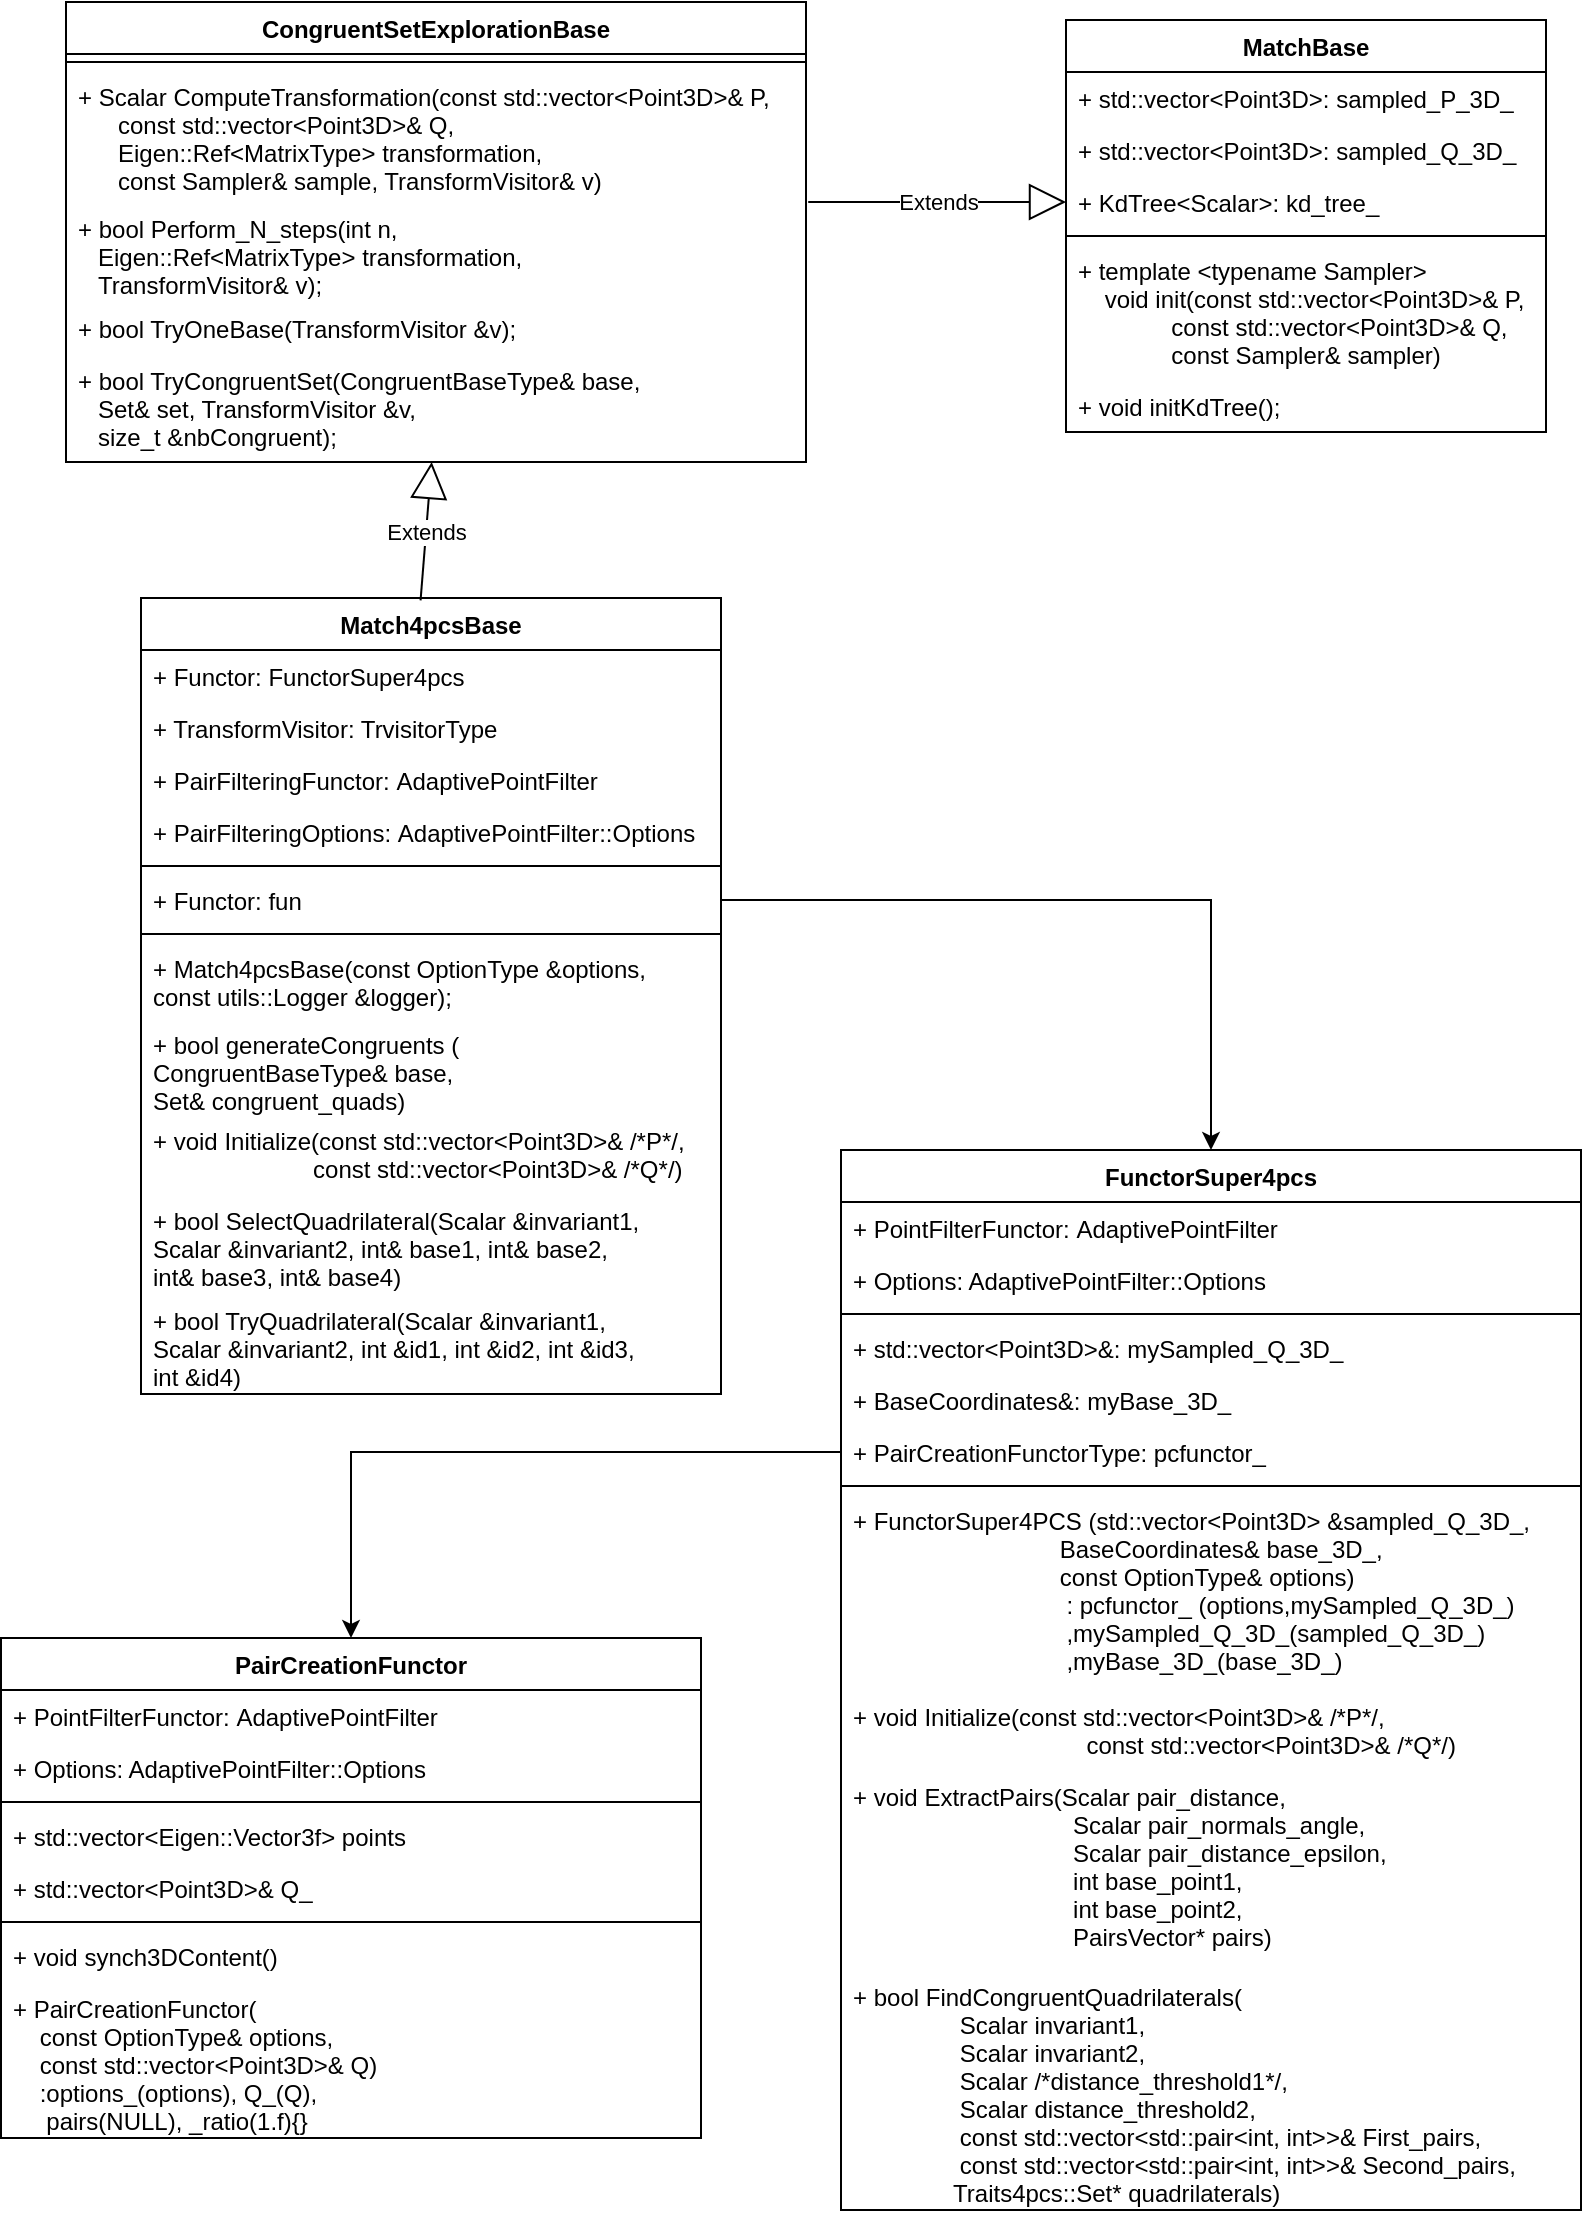 <mxfile version="10.7.0" type="device"><diagram id="Top0J0KXZcEtjOzdtRsC" name="Page-1"><mxGraphModel dx="1394" dy="723" grid="1" gridSize="10" guides="1" tooltips="1" connect="1" arrows="1" fold="1" page="1" pageScale="1" pageWidth="827" pageHeight="1169" math="0" shadow="0"><root><mxCell id="0"/><mxCell id="1" parent="0"/><mxCell id="N7Jnxqvghdi-zzwbV18M-13" value="Match4pcsBase" style="swimlane;fontStyle=1;align=center;verticalAlign=top;childLayout=stackLayout;horizontal=1;startSize=26;horizontalStack=0;resizeParent=1;resizeParentMax=0;resizeLast=0;collapsible=1;marginBottom=0;" parent="1" vertex="1"><mxGeometry x="87.5" y="342" width="290" height="398" as="geometry"/></mxCell><mxCell id="N7Jnxqvghdi-zzwbV18M-14" value="+ Functor: FunctorSuper4pcs&#10;" style="text;strokeColor=none;fillColor=none;align=left;verticalAlign=top;spacingLeft=4;spacingRight=4;overflow=hidden;rotatable=0;points=[[0,0.5],[1,0.5]];portConstraint=eastwest;" parent="N7Jnxqvghdi-zzwbV18M-13" vertex="1"><mxGeometry y="26" width="290" height="26" as="geometry"/></mxCell><mxCell id="N7Jnxqvghdi-zzwbV18M-18" value="+ TransformVisitor: TrvisitorType&#10;" style="text;strokeColor=none;fillColor=none;align=left;verticalAlign=top;spacingLeft=4;spacingRight=4;overflow=hidden;rotatable=0;points=[[0,0.5],[1,0.5]];portConstraint=eastwest;" parent="N7Jnxqvghdi-zzwbV18M-13" vertex="1"><mxGeometry y="52" width="290" height="26" as="geometry"/></mxCell><mxCell id="N7Jnxqvghdi-zzwbV18M-20" value="+ PairFilteringFunctor: AdaptivePointFilter" style="text;strokeColor=none;fillColor=none;align=left;verticalAlign=top;spacingLeft=4;spacingRight=4;overflow=hidden;rotatable=0;points=[[0,0.5],[1,0.5]];portConstraint=eastwest;" parent="N7Jnxqvghdi-zzwbV18M-13" vertex="1"><mxGeometry y="78" width="290" height="26" as="geometry"/></mxCell><mxCell id="N7Jnxqvghdi-zzwbV18M-21" value="+ PairFilteringOptions: AdaptivePointFilter::Options" style="text;strokeColor=none;fillColor=none;align=left;verticalAlign=top;spacingLeft=4;spacingRight=4;overflow=hidden;rotatable=0;points=[[0,0.5],[1,0.5]];portConstraint=eastwest;" parent="N7Jnxqvghdi-zzwbV18M-13" vertex="1"><mxGeometry y="104" width="290" height="26" as="geometry"/></mxCell><mxCell id="N7Jnxqvghdi-zzwbV18M-22" value="" style="line;strokeWidth=1;fillColor=none;align=left;verticalAlign=middle;spacingTop=-1;spacingLeft=3;spacingRight=3;rotatable=0;labelPosition=right;points=[];portConstraint=eastwest;" parent="N7Jnxqvghdi-zzwbV18M-13" vertex="1"><mxGeometry y="130" width="290" height="8" as="geometry"/></mxCell><mxCell id="N7Jnxqvghdi-zzwbV18M-17" value="+ Functor: fun&#10;" style="text;strokeColor=none;fillColor=none;align=left;verticalAlign=top;spacingLeft=4;spacingRight=4;overflow=hidden;rotatable=0;points=[[0,0.5],[1,0.5]];portConstraint=eastwest;" parent="N7Jnxqvghdi-zzwbV18M-13" vertex="1"><mxGeometry y="138" width="290" height="26" as="geometry"/></mxCell><mxCell id="N7Jnxqvghdi-zzwbV18M-15" value="" style="line;strokeWidth=1;fillColor=none;align=left;verticalAlign=middle;spacingTop=-1;spacingLeft=3;spacingRight=3;rotatable=0;labelPosition=right;points=[];portConstraint=eastwest;" parent="N7Jnxqvghdi-zzwbV18M-13" vertex="1"><mxGeometry y="164" width="290" height="8" as="geometry"/></mxCell><mxCell id="pgCsS-GJL5OxpnN2zo-F-1" value="+ Match4pcsBase(const OptionType &amp;options, &#10;const utils::Logger &amp;logger);&#10;" style="text;strokeColor=none;fillColor=none;align=left;verticalAlign=top;spacingLeft=4;spacingRight=4;overflow=hidden;rotatable=0;points=[[0,0.5],[1,0.5]];portConstraint=eastwest;" parent="N7Jnxqvghdi-zzwbV18M-13" vertex="1"><mxGeometry y="172" width="290" height="38" as="geometry"/></mxCell><mxCell id="N7Jnxqvghdi-zzwbV18M-16" value="+ bool generateCongruents (&#10;CongruentBaseType&amp; base,&#10;Set&amp; congruent_quads)" style="text;strokeColor=none;fillColor=none;align=left;verticalAlign=top;spacingLeft=4;spacingRight=4;overflow=hidden;rotatable=0;points=[[0,0.5],[1,0.5]];portConstraint=eastwest;" parent="N7Jnxqvghdi-zzwbV18M-13" vertex="1"><mxGeometry y="210" width="290" height="48" as="geometry"/></mxCell><mxCell id="N7Jnxqvghdi-zzwbV18M-37" value="+ void Initialize(const std::vector&lt;Point3D&gt;&amp; /*P*/,&#10;                        const std::vector&lt;Point3D&gt;&amp; /*Q*/)&#10;" style="text;strokeColor=none;fillColor=none;align=left;verticalAlign=top;spacingLeft=4;spacingRight=4;overflow=hidden;rotatable=0;points=[[0,0.5],[1,0.5]];portConstraint=eastwest;" parent="N7Jnxqvghdi-zzwbV18M-13" vertex="1"><mxGeometry y="258" width="290" height="40" as="geometry"/></mxCell><mxCell id="N7Jnxqvghdi-zzwbV18M-39" value="+ bool SelectQuadrilateral(Scalar &amp;invariant1,&#10;Scalar &amp;invariant2, int&amp; base1, int&amp; base2,&#10;int&amp; base3, int&amp; base4)" style="text;strokeColor=none;fillColor=none;align=left;verticalAlign=top;spacingLeft=4;spacingRight=4;overflow=hidden;rotatable=0;points=[[0,0.5],[1,0.5]];portConstraint=eastwest;" parent="N7Jnxqvghdi-zzwbV18M-13" vertex="1"><mxGeometry y="298" width="290" height="50" as="geometry"/></mxCell><mxCell id="N7Jnxqvghdi-zzwbV18M-40" value="+ bool TryQuadrilateral(Scalar &amp;invariant1, &#10;Scalar &amp;invariant2, int &amp;id1, int &amp;id2, int &amp;id3,&#10;int &amp;id4)" style="text;strokeColor=none;fillColor=none;align=left;verticalAlign=top;spacingLeft=4;spacingRight=4;overflow=hidden;rotatable=0;points=[[0,0.5],[1,0.5]];portConstraint=eastwest;" parent="N7Jnxqvghdi-zzwbV18M-13" vertex="1"><mxGeometry y="348" width="290" height="50" as="geometry"/></mxCell><mxCell id="N7Jnxqvghdi-zzwbV18M-23" value="FunctorSuper4pcs&#10;&#10;" style="swimlane;fontStyle=1;align=center;verticalAlign=top;childLayout=stackLayout;horizontal=1;startSize=26;horizontalStack=0;resizeParent=1;resizeParentMax=0;resizeLast=0;collapsible=1;marginBottom=0;" parent="1" vertex="1"><mxGeometry x="437.5" y="618" width="370" height="530" as="geometry"/></mxCell><mxCell id="N7Jnxqvghdi-zzwbV18M-28" value="+ PointFilterFunctor: AdaptivePointFilter" style="text;strokeColor=none;fillColor=none;align=left;verticalAlign=top;spacingLeft=4;spacingRight=4;overflow=hidden;rotatable=0;points=[[0,0.5],[1,0.5]];portConstraint=eastwest;" parent="N7Jnxqvghdi-zzwbV18M-23" vertex="1"><mxGeometry y="26" width="370" height="26" as="geometry"/></mxCell><mxCell id="N7Jnxqvghdi-zzwbV18M-29" value="+ Options: AdaptivePointFilter::Options" style="text;strokeColor=none;fillColor=none;align=left;verticalAlign=top;spacingLeft=4;spacingRight=4;overflow=hidden;rotatable=0;points=[[0,0.5],[1,0.5]];portConstraint=eastwest;" parent="N7Jnxqvghdi-zzwbV18M-23" vertex="1"><mxGeometry y="52" width="370" height="26" as="geometry"/></mxCell><mxCell id="N7Jnxqvghdi-zzwbV18M-30" value="" style="line;strokeWidth=1;fillColor=none;align=left;verticalAlign=middle;spacingTop=-1;spacingLeft=3;spacingRight=3;rotatable=0;labelPosition=right;points=[];portConstraint=eastwest;" parent="N7Jnxqvghdi-zzwbV18M-23" vertex="1"><mxGeometry y="78" width="370" height="8" as="geometry"/></mxCell><mxCell id="N7Jnxqvghdi-zzwbV18M-24" value="+ std::vector&lt;Point3D&gt;&amp;: mySampled_Q_3D_" style="text;strokeColor=none;fillColor=none;align=left;verticalAlign=top;spacingLeft=4;spacingRight=4;overflow=hidden;rotatable=0;points=[[0,0.5],[1,0.5]];portConstraint=eastwest;" parent="N7Jnxqvghdi-zzwbV18M-23" vertex="1"><mxGeometry y="86" width="370" height="26" as="geometry"/></mxCell><mxCell id="N7Jnxqvghdi-zzwbV18M-31" value="+ BaseCoordinates&amp;: myBase_3D_" style="text;strokeColor=none;fillColor=none;align=left;verticalAlign=top;spacingLeft=4;spacingRight=4;overflow=hidden;rotatable=0;points=[[0,0.5],[1,0.5]];portConstraint=eastwest;" parent="N7Jnxqvghdi-zzwbV18M-23" vertex="1"><mxGeometry y="112" width="370" height="26" as="geometry"/></mxCell><mxCell id="N7Jnxqvghdi-zzwbV18M-32" value="+ PairCreationFunctorType: pcfunctor_" style="text;strokeColor=none;fillColor=none;align=left;verticalAlign=top;spacingLeft=4;spacingRight=4;overflow=hidden;rotatable=0;points=[[0,0.5],[1,0.5]];portConstraint=eastwest;" parent="N7Jnxqvghdi-zzwbV18M-23" vertex="1"><mxGeometry y="138" width="370" height="26" as="geometry"/></mxCell><mxCell id="N7Jnxqvghdi-zzwbV18M-25" value="" style="line;strokeWidth=1;fillColor=none;align=left;verticalAlign=middle;spacingTop=-1;spacingLeft=3;spacingRight=3;rotatable=0;labelPosition=right;points=[];portConstraint=eastwest;" parent="N7Jnxqvghdi-zzwbV18M-23" vertex="1"><mxGeometry y="164" width="370" height="8" as="geometry"/></mxCell><mxCell id="N7Jnxqvghdi-zzwbV18M-26" value="+ FunctorSuper4PCS (std::vector&lt;Point3D&gt; &amp;sampled_Q_3D_,&#10;                               BaseCoordinates&amp; base_3D_,&#10;                               const OptionType&amp; options)&#10;                                : pcfunctor_ (options,mySampled_Q_3D_)&#10;                                ,mySampled_Q_3D_(sampled_Q_3D_)&#10;                                ,myBase_3D_(base_3D_)" style="text;strokeColor=none;fillColor=none;align=left;verticalAlign=top;spacingLeft=4;spacingRight=4;overflow=hidden;rotatable=0;points=[[0,0.5],[1,0.5]];portConstraint=eastwest;" parent="N7Jnxqvghdi-zzwbV18M-23" vertex="1"><mxGeometry y="172" width="370" height="98" as="geometry"/></mxCell><mxCell id="N7Jnxqvghdi-zzwbV18M-41" value="+ void Initialize(const std::vector&lt;Point3D&gt;&amp; /*P*/,&#10;                                   const std::vector&lt;Point3D&gt;&amp; /*Q*/)" style="text;strokeColor=none;fillColor=none;align=left;verticalAlign=top;spacingLeft=4;spacingRight=4;overflow=hidden;rotatable=0;points=[[0,0.5],[1,0.5]];portConstraint=eastwest;" parent="N7Jnxqvghdi-zzwbV18M-23" vertex="1"><mxGeometry y="270" width="370" height="40" as="geometry"/></mxCell><mxCell id="N7Jnxqvghdi-zzwbV18M-42" value="+ void ExtractPairs(Scalar pair_distance,&#10;                                 Scalar pair_normals_angle,&#10;                                 Scalar pair_distance_epsilon,&#10;                                 int base_point1,&#10;                                 int base_point2,&#10;                                 PairsVector* pairs)" style="text;strokeColor=none;fillColor=none;align=left;verticalAlign=top;spacingLeft=4;spacingRight=4;overflow=hidden;rotatable=0;points=[[0,0.5],[1,0.5]];portConstraint=eastwest;" parent="N7Jnxqvghdi-zzwbV18M-23" vertex="1"><mxGeometry y="310" width="370" height="100" as="geometry"/></mxCell><mxCell id="N7Jnxqvghdi-zzwbV18M-43" value="+ bool FindCongruentQuadrilaterals(&#10;                Scalar invariant1,&#10;                Scalar invariant2,&#10;                Scalar /*distance_threshold1*/,&#10;                Scalar distance_threshold2,&#10;                const std::vector&lt;std::pair&lt;int, int&gt;&gt;&amp; First_pairs,&#10;                const std::vector&lt;std::pair&lt;int, int&gt;&gt;&amp; Second_pairs,&#10;               Traits4pcs::Set* quadrilaterals)" style="text;strokeColor=none;fillColor=none;align=left;verticalAlign=top;spacingLeft=4;spacingRight=4;overflow=hidden;rotatable=0;points=[[0,0.5],[1,0.5]];portConstraint=eastwest;" parent="N7Jnxqvghdi-zzwbV18M-23" vertex="1"><mxGeometry y="410" width="370" height="120" as="geometry"/></mxCell><mxCell id="N7Jnxqvghdi-zzwbV18M-27" style="edgeStyle=orthogonalEdgeStyle;rounded=0;orthogonalLoop=1;jettySize=auto;html=1;exitX=1;exitY=0.5;exitDx=0;exitDy=0;entryX=0.5;entryY=0;entryDx=0;entryDy=0;" parent="1" source="N7Jnxqvghdi-zzwbV18M-17" target="N7Jnxqvghdi-zzwbV18M-23" edge="1"><mxGeometry relative="1" as="geometry"/></mxCell><mxCell id="N7Jnxqvghdi-zzwbV18M-33" value="PairCreationFunctor" style="swimlane;fontStyle=1;align=center;verticalAlign=top;childLayout=stackLayout;horizontal=1;startSize=26;horizontalStack=0;resizeParent=1;resizeParentMax=0;resizeLast=0;collapsible=1;marginBottom=0;" parent="1" vertex="1"><mxGeometry x="17.5" y="862" width="350" height="250" as="geometry"/></mxCell><mxCell id="N7Jnxqvghdi-zzwbV18M-44" value="+ PointFilterFunctor: AdaptivePointFilter" style="text;strokeColor=none;fillColor=none;align=left;verticalAlign=top;spacingLeft=4;spacingRight=4;overflow=hidden;rotatable=0;points=[[0,0.5],[1,0.5]];portConstraint=eastwest;" parent="N7Jnxqvghdi-zzwbV18M-33" vertex="1"><mxGeometry y="26" width="350" height="26" as="geometry"/></mxCell><mxCell id="N7Jnxqvghdi-zzwbV18M-45" value="+ Options: AdaptivePointFilter::Options" style="text;strokeColor=none;fillColor=none;align=left;verticalAlign=top;spacingLeft=4;spacingRight=4;overflow=hidden;rotatable=0;points=[[0,0.5],[1,0.5]];portConstraint=eastwest;" parent="N7Jnxqvghdi-zzwbV18M-33" vertex="1"><mxGeometry y="52" width="350" height="26" as="geometry"/></mxCell><mxCell id="N7Jnxqvghdi-zzwbV18M-47" value="" style="line;strokeWidth=1;fillColor=none;align=left;verticalAlign=middle;spacingTop=-1;spacingLeft=3;spacingRight=3;rotatable=0;labelPosition=right;points=[];portConstraint=eastwest;" parent="N7Jnxqvghdi-zzwbV18M-33" vertex="1"><mxGeometry y="78" width="350" height="8" as="geometry"/></mxCell><mxCell id="N7Jnxqvghdi-zzwbV18M-48" value="+ std::vector&lt;Eigen::Vector3f&gt; points" style="text;strokeColor=none;fillColor=none;align=left;verticalAlign=top;spacingLeft=4;spacingRight=4;overflow=hidden;rotatable=0;points=[[0,0.5],[1,0.5]];portConstraint=eastwest;" parent="N7Jnxqvghdi-zzwbV18M-33" vertex="1"><mxGeometry y="86" width="350" height="26" as="geometry"/></mxCell><mxCell id="N7Jnxqvghdi-zzwbV18M-34" value="+ std::vector&lt;Point3D&gt;&amp; Q_" style="text;strokeColor=none;fillColor=none;align=left;verticalAlign=top;spacingLeft=4;spacingRight=4;overflow=hidden;rotatable=0;points=[[0,0.5],[1,0.5]];portConstraint=eastwest;" parent="N7Jnxqvghdi-zzwbV18M-33" vertex="1"><mxGeometry y="112" width="350" height="26" as="geometry"/></mxCell><mxCell id="N7Jnxqvghdi-zzwbV18M-35" value="" style="line;strokeWidth=1;fillColor=none;align=left;verticalAlign=middle;spacingTop=-1;spacingLeft=3;spacingRight=3;rotatable=0;labelPosition=right;points=[];portConstraint=eastwest;" parent="N7Jnxqvghdi-zzwbV18M-33" vertex="1"><mxGeometry y="138" width="350" height="8" as="geometry"/></mxCell><mxCell id="N7Jnxqvghdi-zzwbV18M-36" value="+ void synch3DContent()" style="text;strokeColor=none;fillColor=none;align=left;verticalAlign=top;spacingLeft=4;spacingRight=4;overflow=hidden;rotatable=0;points=[[0,0.5],[1,0.5]];portConstraint=eastwest;" parent="N7Jnxqvghdi-zzwbV18M-33" vertex="1"><mxGeometry y="146" width="350" height="26" as="geometry"/></mxCell><mxCell id="N7Jnxqvghdi-zzwbV18M-49" value="+ PairCreationFunctor(&#10;    const OptionType&amp; options,&#10;    const std::vector&lt;Point3D&gt;&amp; Q)&#10;    :options_(options), Q_(Q),&#10;     pairs(NULL), _ratio(1.f){}" style="text;strokeColor=none;fillColor=none;align=left;verticalAlign=top;spacingLeft=4;spacingRight=4;overflow=hidden;rotatable=0;points=[[0,0.5],[1,0.5]];portConstraint=eastwest;" parent="N7Jnxqvghdi-zzwbV18M-33" vertex="1"><mxGeometry y="172" width="350" height="78" as="geometry"/></mxCell><mxCell id="N7Jnxqvghdi-zzwbV18M-38" style="edgeStyle=orthogonalEdgeStyle;rounded=0;orthogonalLoop=1;jettySize=auto;html=1;" parent="1" source="N7Jnxqvghdi-zzwbV18M-32" target="N7Jnxqvghdi-zzwbV18M-33" edge="1"><mxGeometry relative="1" as="geometry"/></mxCell><mxCell id="pgCsS-GJL5OxpnN2zo-F-6" value="MatchBase" style="swimlane;fontStyle=1;align=center;verticalAlign=top;childLayout=stackLayout;horizontal=1;startSize=26;horizontalStack=0;resizeParent=1;resizeParentMax=0;resizeLast=0;collapsible=1;marginBottom=0;" parent="1" vertex="1"><mxGeometry x="550" y="53" width="240" height="206" as="geometry"/></mxCell><mxCell id="pgCsS-GJL5OxpnN2zo-F-7" value="+ std::vector&lt;Point3D&gt;: sampled_P_3D_" style="text;strokeColor=none;fillColor=none;align=left;verticalAlign=top;spacingLeft=4;spacingRight=4;overflow=hidden;rotatable=0;points=[[0,0.5],[1,0.5]];portConstraint=eastwest;" parent="pgCsS-GJL5OxpnN2zo-F-6" vertex="1"><mxGeometry y="26" width="240" height="26" as="geometry"/></mxCell><mxCell id="pgCsS-GJL5OxpnN2zo-F-19" value="+ std::vector&lt;Point3D&gt;: sampled_Q_3D_" style="text;strokeColor=none;fillColor=none;align=left;verticalAlign=top;spacingLeft=4;spacingRight=4;overflow=hidden;rotatable=0;points=[[0,0.5],[1,0.5]];portConstraint=eastwest;" parent="pgCsS-GJL5OxpnN2zo-F-6" vertex="1"><mxGeometry y="52" width="240" height="26" as="geometry"/></mxCell><mxCell id="pgCsS-GJL5OxpnN2zo-F-22" value="+ KdTree&lt;Scalar&gt;: kd_tree_" style="text;strokeColor=none;fillColor=none;align=left;verticalAlign=top;spacingLeft=4;spacingRight=4;overflow=hidden;rotatable=0;points=[[0,0.5],[1,0.5]];portConstraint=eastwest;" parent="pgCsS-GJL5OxpnN2zo-F-6" vertex="1"><mxGeometry y="78" width="240" height="26" as="geometry"/></mxCell><mxCell id="pgCsS-GJL5OxpnN2zo-F-8" value="" style="line;strokeWidth=1;fillColor=none;align=left;verticalAlign=middle;spacingTop=-1;spacingLeft=3;spacingRight=3;rotatable=0;labelPosition=right;points=[];portConstraint=eastwest;" parent="pgCsS-GJL5OxpnN2zo-F-6" vertex="1"><mxGeometry y="104" width="240" height="8" as="geometry"/></mxCell><mxCell id="pgCsS-GJL5OxpnN2zo-F-9" value="+ template &lt;typename Sampler&gt;&#10;    void init(const std::vector&lt;Point3D&gt;&amp; P,&#10;              const std::vector&lt;Point3D&gt;&amp; Q,&#10;              const Sampler&amp; sampler)" style="text;strokeColor=none;fillColor=none;align=left;verticalAlign=top;spacingLeft=4;spacingRight=4;overflow=hidden;rotatable=0;points=[[0,0.5],[1,0.5]];portConstraint=eastwest;" parent="pgCsS-GJL5OxpnN2zo-F-6" vertex="1"><mxGeometry y="112" width="240" height="68" as="geometry"/></mxCell><mxCell id="pgCsS-GJL5OxpnN2zo-F-23" value="+ void initKdTree();" style="text;strokeColor=none;fillColor=none;align=left;verticalAlign=top;spacingLeft=4;spacingRight=4;overflow=hidden;rotatable=0;points=[[0,0.5],[1,0.5]];portConstraint=eastwest;" parent="pgCsS-GJL5OxpnN2zo-F-6" vertex="1"><mxGeometry y="180" width="240" height="26" as="geometry"/></mxCell><mxCell id="pgCsS-GJL5OxpnN2zo-F-10" value="CongruentSetExplorationBase" style="swimlane;fontStyle=1;align=center;verticalAlign=top;childLayout=stackLayout;horizontal=1;startSize=26;horizontalStack=0;resizeParent=1;resizeParentMax=0;resizeLast=0;collapsible=1;marginBottom=0;" parent="1" vertex="1"><mxGeometry x="50" y="44" width="370" height="230" as="geometry"/></mxCell><mxCell id="pgCsS-GJL5OxpnN2zo-F-12" value="" style="line;strokeWidth=1;fillColor=none;align=left;verticalAlign=middle;spacingTop=-1;spacingLeft=3;spacingRight=3;rotatable=0;labelPosition=right;points=[];portConstraint=eastwest;" parent="pgCsS-GJL5OxpnN2zo-F-10" vertex="1"><mxGeometry y="26" width="370" height="8" as="geometry"/></mxCell><mxCell id="bZPJiFiCEknWHTSv4jay-1" value="+ Scalar ComputeTransformation(const std::vector&lt;Point3D&gt;&amp; P,&#10;      const std::vector&lt;Point3D&gt;&amp; Q,&#10;      Eigen::Ref&lt;MatrixType&gt; transformation,&#10;      const Sampler&amp; sample, TransformVisitor&amp; v)" style="text;strokeColor=none;fillColor=none;align=left;verticalAlign=top;spacingLeft=4;spacingRight=4;overflow=hidden;rotatable=0;points=[[0,0.5],[1,0.5]];portConstraint=eastwest;" vertex="1" parent="pgCsS-GJL5OxpnN2zo-F-10"><mxGeometry y="34" width="370" height="66" as="geometry"/></mxCell><mxCell id="pgCsS-GJL5OxpnN2zo-F-13" value="+ bool Perform_N_steps(int n,&#10;   Eigen::Ref&lt;MatrixType&gt; transformation,&#10;   TransformVisitor&amp; v);" style="text;strokeColor=none;fillColor=none;align=left;verticalAlign=top;spacingLeft=4;spacingRight=4;overflow=hidden;rotatable=0;points=[[0,0.5],[1,0.5]];portConstraint=eastwest;" parent="pgCsS-GJL5OxpnN2zo-F-10" vertex="1"><mxGeometry y="100" width="370" height="50" as="geometry"/></mxCell><mxCell id="pgCsS-GJL5OxpnN2zo-F-14" value="+ bool TryOneBase(TransformVisitor &amp;v);" style="text;strokeColor=none;fillColor=none;align=left;verticalAlign=top;spacingLeft=4;spacingRight=4;overflow=hidden;rotatable=0;points=[[0,0.5],[1,0.5]];portConstraint=eastwest;" parent="pgCsS-GJL5OxpnN2zo-F-10" vertex="1"><mxGeometry y="150" width="370" height="26" as="geometry"/></mxCell><mxCell id="pgCsS-GJL5OxpnN2zo-F-15" value="+ bool TryCongruentSet(CongruentBaseType&amp; base,&#10;   Set&amp; set, TransformVisitor &amp;v,&#10;   size_t &amp;nbCongruent);" style="text;strokeColor=none;fillColor=none;align=left;verticalAlign=top;spacingLeft=4;spacingRight=4;overflow=hidden;rotatable=0;points=[[0,0.5],[1,0.5]];portConstraint=eastwest;" parent="pgCsS-GJL5OxpnN2zo-F-10" vertex="1"><mxGeometry y="176" width="370" height="54" as="geometry"/></mxCell><mxCell id="pgCsS-GJL5OxpnN2zo-F-17" value="Extends" style="endArrow=block;endSize=16;endFill=0;html=1;exitX=0.482;exitY=0.003;exitDx=0;exitDy=0;exitPerimeter=0;" parent="1" source="N7Jnxqvghdi-zzwbV18M-13" target="pgCsS-GJL5OxpnN2zo-F-15" edge="1"><mxGeometry width="160" relative="1" as="geometry"><mxPoint x="330" y="200" as="sourcePoint"/><mxPoint x="490" y="200" as="targetPoint"/></mxGeometry></mxCell><mxCell id="pgCsS-GJL5OxpnN2zo-F-24" value="Extends" style="endArrow=block;endSize=16;endFill=0;html=1;exitX=1.003;exitY=1;exitDx=0;exitDy=0;exitPerimeter=0;" parent="1" target="pgCsS-GJL5OxpnN2zo-F-22" edge="1" source="bZPJiFiCEknWHTSv4jay-1"><mxGeometry width="160" relative="1" as="geometry"><mxPoint x="350" y="140" as="sourcePoint"/><mxPoint x="510" y="140" as="targetPoint"/></mxGeometry></mxCell></root></mxGraphModel></diagram></mxfile>